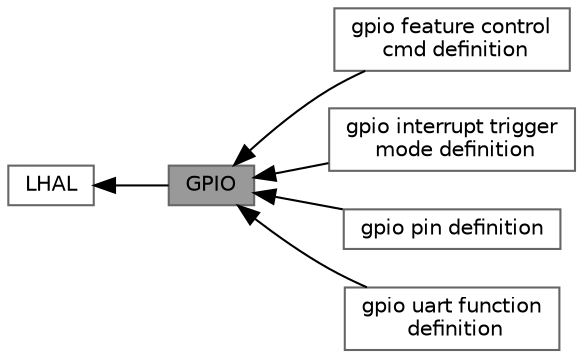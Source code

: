 digraph "GPIO"
{
 // LATEX_PDF_SIZE
  bgcolor="transparent";
  edge [fontname=Helvetica,fontsize=10,labelfontname=Helvetica,labelfontsize=10];
  node [fontname=Helvetica,fontsize=10,shape=box,height=0.2,width=0.4];
  rankdir=LR;
  Node1 [label="GPIO",height=0.2,width=0.4,color="gray40", fillcolor="grey60", style="filled", fontcolor="black",tooltip=" "];
  Node6 [label="gpio feature control\l cmd definition",height=0.2,width=0.4,color="grey40", fillcolor="white", style="filled",URL="$group___g_p_i_o___c_m_d.html",tooltip=" "];
  Node4 [label="gpio interrupt trigger\l mode definition",height=0.2,width=0.4,color="grey40", fillcolor="white", style="filled",URL="$group___g_p_i_o___i_n_t___t_r_i_g___m_o_d_e.html",tooltip=" "];
  Node3 [label="gpio pin definition",height=0.2,width=0.4,color="grey40", fillcolor="white", style="filled",URL="$group___g_p_i_o___p_i_n.html",tooltip="Gpio pin definitions"];
  Node5 [label="gpio uart function\l definition",height=0.2,width=0.4,color="grey40", fillcolor="white", style="filled",URL="$group___g_p_i_o___u_a_r_t___f_u_n_c.html",tooltip=" "];
  Node2 [label="LHAL",height=0.2,width=0.4,color="grey40", fillcolor="white", style="filled",URL="$group___l_h_a_l.html",tooltip=" "];
  Node2->Node1 [shape=plaintext, dir="back", style="solid"];
  Node1->Node3 [shape=plaintext, dir="back", style="solid"];
  Node1->Node4 [shape=plaintext, dir="back", style="solid"];
  Node1->Node5 [shape=plaintext, dir="back", style="solid"];
  Node1->Node6 [shape=plaintext, dir="back", style="solid"];
}
